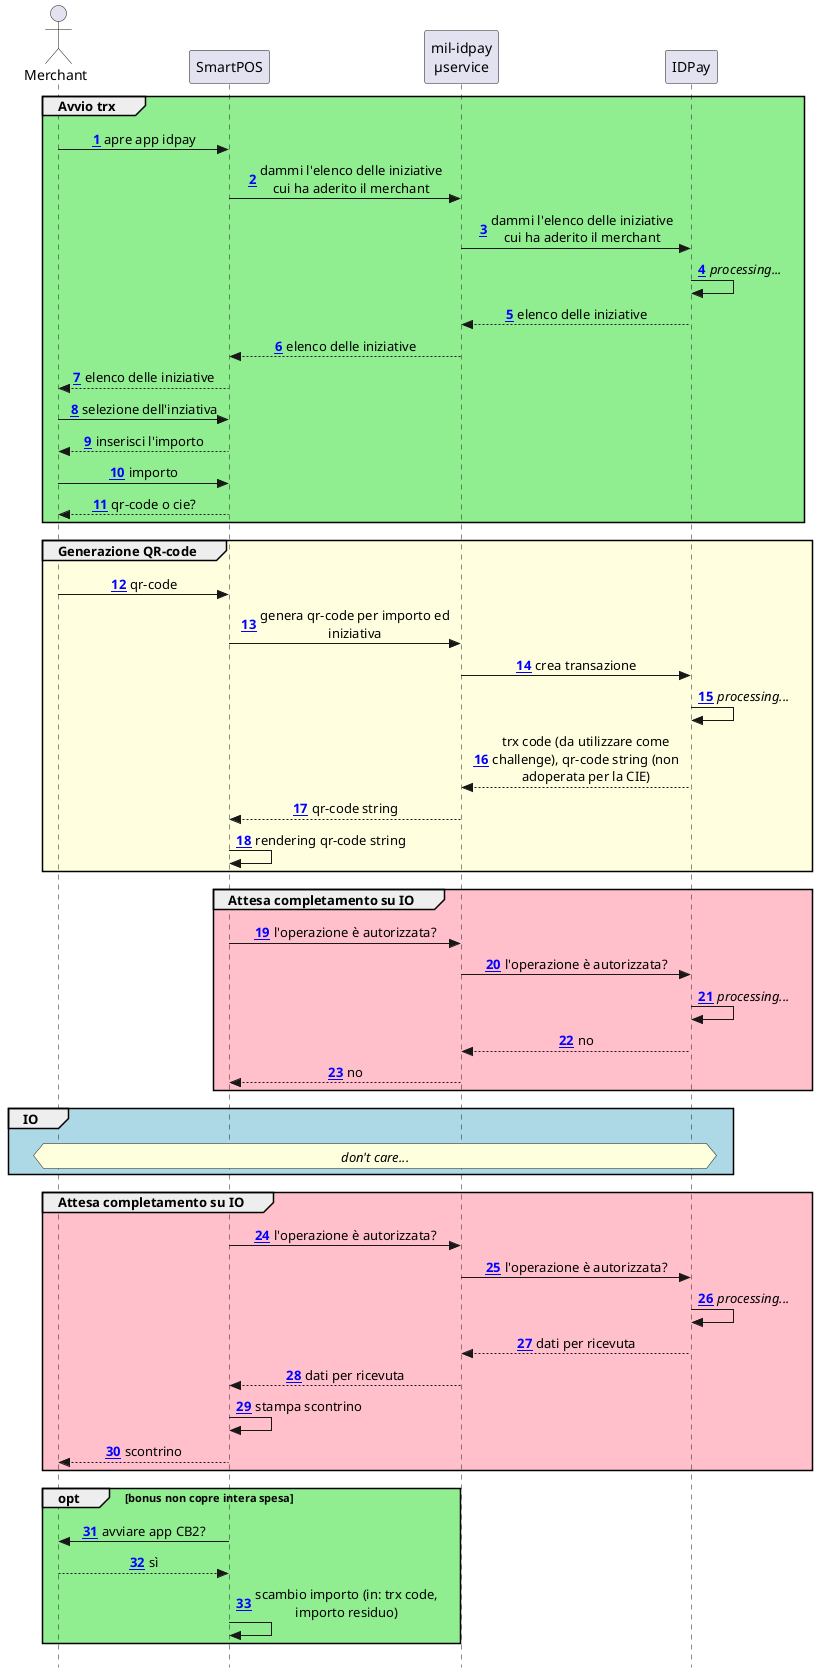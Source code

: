 @startuml
!pragma teoz true
hide unlinked
skinparam style strictuml
skinparam maxMessageSize 200
skinparam shadowing false
skinparam sequenceMessageAlign center
autonumber "<font color='blue'><b><u>##</u></b></font>"

actor merchant as "Merchant"
actor cittadino as "Cittadino"
participant pos as "SmartPOS"
participant io as "App IO\nEcosystem"
participant mil as "mil-idpay\nµservice"
participant idpay as "IDPay"

group #LightGreen Avvio trx
	merchant ->  pos      : apre app idpay
	pos      ->  mil      : dammi l'elenco delle iniziative cui ha aderito il merchant
	mil      ->  idpay    : dammi l'elenco delle iniziative cui ha aderito il merchant
	idpay    ->  idpay    : //processing...//
	idpay    --> mil      : elenco delle iniziative
	mil      --> pos      : elenco delle iniziative
	pos      --> merchant : elenco delle iniziative

	merchant ->  pos      : selezione dell'inziativa
	pos      --> merchant : inserisci l'importo

	merchant ->  pos      : importo	
	pos      --> merchant : qr-code o cie?
end

group #LightYellow Generazione QR-code
	merchant ->  pos      : qr-code
	pos      ->  mil      : genera qr-code per importo ed iniziativa
	mil      ->  idpay    : crea transazione
	idpay    ->  idpay    : //processing...//
	idpay    --> mil      : trx code (da utilizzare come challenge), qr-code string (non adoperata per la CIE)
	mil      --> pos      : qr-code string
	pos      ->  pos      : rendering qr-code string
end

group #Pink Attesa completamento su IO
	pos   ->  mil   : l'operazione è autorizzata?
	mil   ->  idpay : l'operazione è autorizzata?
	idpay ->  idpay : //processing...//
	idpay --> mil   : no
	mil   --> pos   : no
end

group #LightBlue IO
	hnote across
		//don't care...//
	end note
end

group #Pink Attesa completamento su IO
	pos   ->  mil      : l'operazione è autorizzata?
	mil   ->  idpay    : l'operazione è autorizzata?
	idpay ->  idpay    : //processing...//
	idpay --> mil      : dati per ricevuta
	mil   --> pos      : dati per ricevuta
    pos   ->  pos      : stampa scontrino
	pos   --> merchant : scontrino
end

opt #LightGreen bonus non copre intera spesa
	pos      ->  merchant : avviare app CB2?
	merchant --> pos : sì
	pos      ->  pos : scambio importo (in: trx code, importo residuo)
end
@enduml